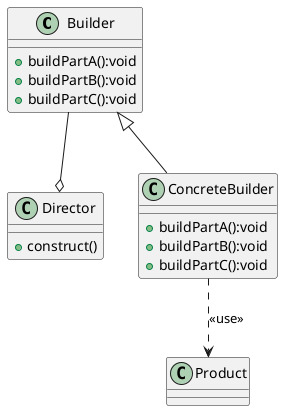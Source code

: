 @startuml

abstract class Builder

Builder --o Director
Builder <|-- ConcreteBuilder
ConcreteBuilder ..> Product:<<use>>

class Product {

}

class ConcreteBuilder{
+ buildPartA():void
+ buildPartB():void
+ buildPartC():void
}

class Builder{
+ buildPartA():void
+ buildPartB():void
+ buildPartC():void
}

class Director{
+ construct()
}




@enduml

